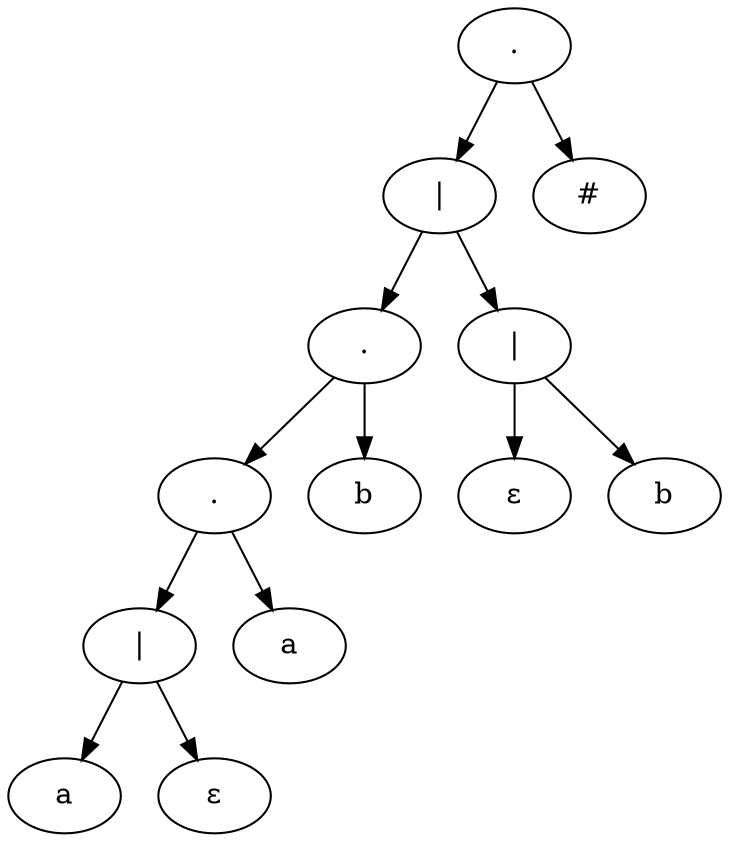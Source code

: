 digraph G {
	2 -> 0
	2 -> 1
	4 -> 2
	4 -> 3
	6 -> 4
	6 -> 5
	9 -> 7
	9 -> 8
	10 -> 6
	10 -> 9
	12 -> 10
	12 -> 11
	0 [label="a"]
	1 [label="ε"]
	2 [label="|"]
	3 [label="a"]
	4 [label="."]
	5 [label="b"]
	6 [label="."]
	7 [label="ε"]
	8 [label="b"]
	9 [label="|"]
	10 [label="|"]
	11 [label="#"]
	12 [label="."]
}